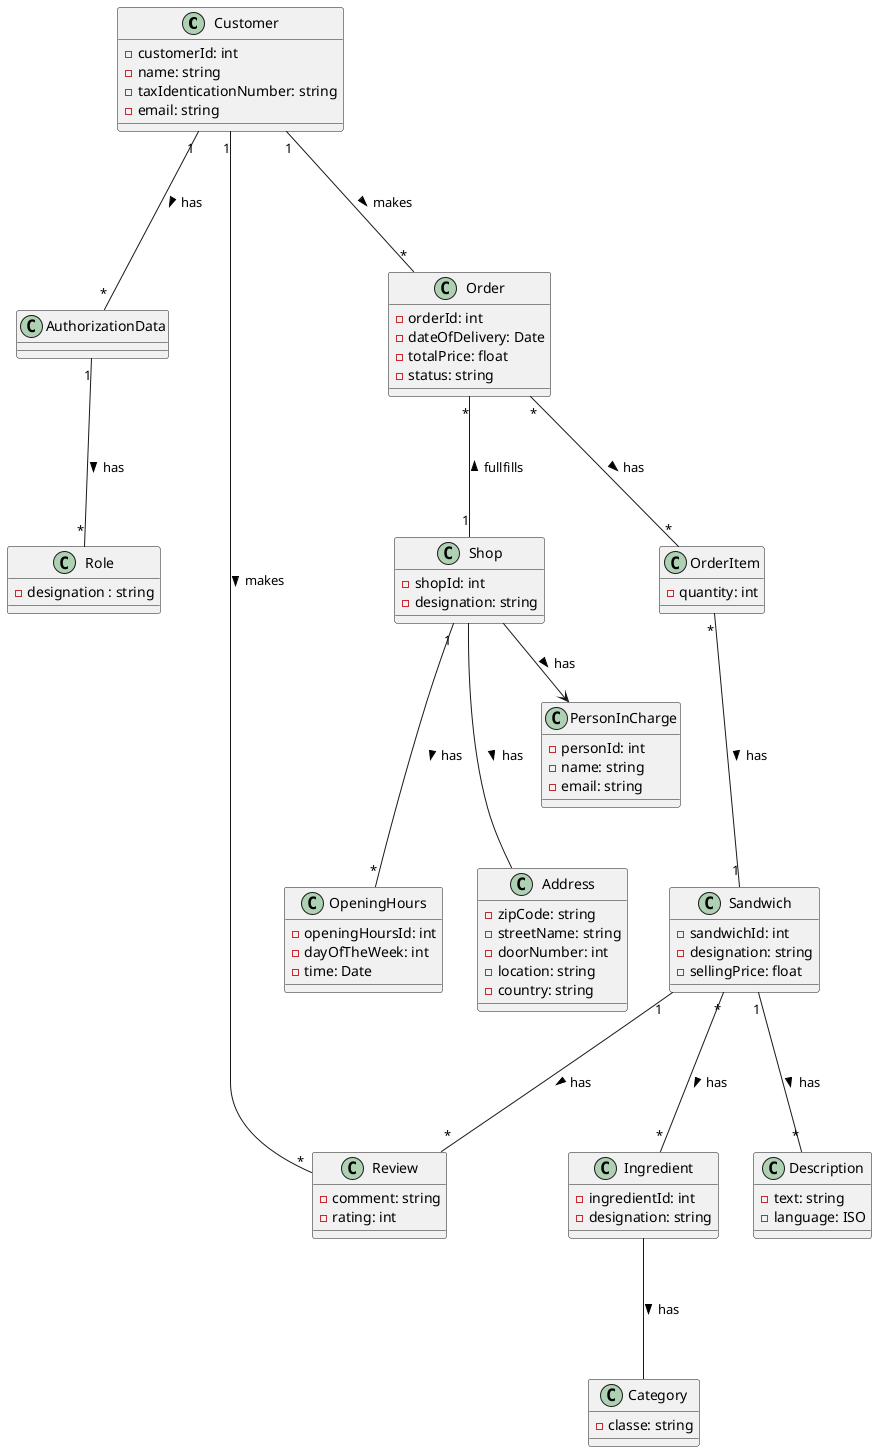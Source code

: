 @startuml Domain Model
  class Customer {
    - customerId: int
    - name: string
    - taxIdenticationNumber: string
    - email: string
  }

  class Address{
    - zipCode: string
    - streetName: string
    - doorNumber: int
    - location: string
    - country: string

  }

  class AuthorizationData{

  }

  class Role{
    - designation : string
  }
  class Sandwich {
    - sandwichId: int
    - designation: string
    - sellingPrice: float
  }

  class Description{
    - text: string
    - language: ISO
  }

  class Ingredient {
    - ingredientId: int
    - designation: string
  }
  class Category{
    - classe: string
  }

  class Review{
    - comment: string
    - rating: int
  }

  class Shop{
    - shopId: int
    - designation: string
  }

  class PersonInCharge{
    - personId: int
    - name: string
    - email: string
  }

  class OpeningHours{
    - openingHoursId: int
    - dayOfTheWeek: int
    - time: Date
  }

  class Order{
    - orderId: int
    - dateOfDelivery: Date
    - totalPrice: float
    - status: string
  }

  class OrderItem{
    - quantity: int
  }


  Customer "1" --- "*" AuthorizationData: has >
  AuthorizationData "1" --- "*" Role: has >
  Sandwich "*" --- "*" Ingredient: has >
  Sandwich "1" --- "*" Description: has >
  Shop "1" --- "*" OpeningHours: has >
  Shop --> PersonInCharge: has >
  Order "*" --- "*" OrderItem: has >
  Customer "1" --- "*" Order: makes >
  Customer "1" --- "*" Review: makes >
  Sandwich "1" --- "*" Review: has >
  Order "*" --- "1" Shop: fullfills <
  Ingredient --- Category: has >
  Shop --- Address: has >
  OrderItem "*" --- "1" Sandwich: has >

@enduml